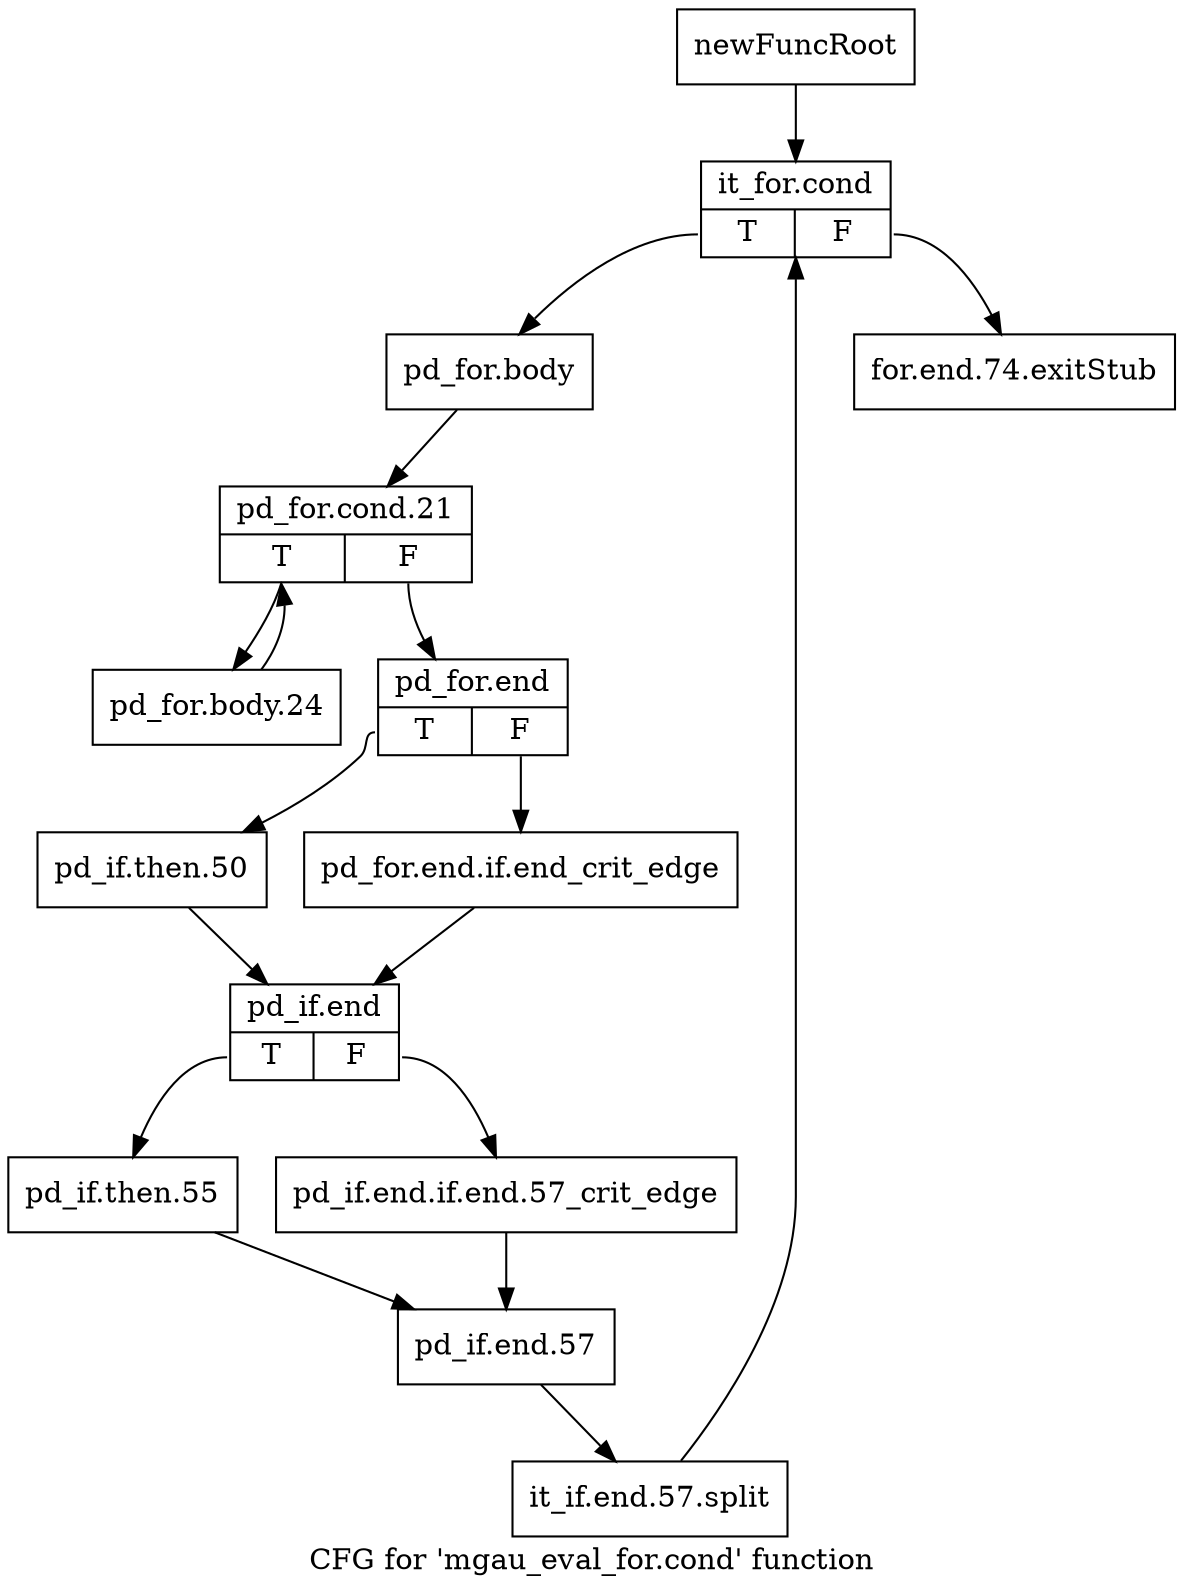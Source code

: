 digraph "CFG for 'mgau_eval_for.cond' function" {
	label="CFG for 'mgau_eval_for.cond' function";

	Node0x1160b90 [shape=record,label="{newFuncRoot}"];
	Node0x1160b90 -> Node0x1160c30;
	Node0x1160be0 [shape=record,label="{for.end.74.exitStub}"];
	Node0x1160c30 [shape=record,label="{it_for.cond|{<s0>T|<s1>F}}"];
	Node0x1160c30:s0 -> Node0x1160c80;
	Node0x1160c30:s1 -> Node0x1160be0;
	Node0x1160c80 [shape=record,label="{pd_for.body}"];
	Node0x1160c80 -> Node0x1160cd0;
	Node0x1160cd0 [shape=record,label="{pd_for.cond.21|{<s0>T|<s1>F}}"];
	Node0x1160cd0:s0 -> Node0x1160f50;
	Node0x1160cd0:s1 -> Node0x1160d20;
	Node0x1160d20 [shape=record,label="{pd_for.end|{<s0>T|<s1>F}}"];
	Node0x1160d20:s0 -> Node0x1160dc0;
	Node0x1160d20:s1 -> Node0x1160d70;
	Node0x1160d70 [shape=record,label="{pd_for.end.if.end_crit_edge}"];
	Node0x1160d70 -> Node0x1160e10;
	Node0x1160dc0 [shape=record,label="{pd_if.then.50}"];
	Node0x1160dc0 -> Node0x1160e10;
	Node0x1160e10 [shape=record,label="{pd_if.end|{<s0>T|<s1>F}}"];
	Node0x1160e10:s0 -> Node0x1160eb0;
	Node0x1160e10:s1 -> Node0x1160e60;
	Node0x1160e60 [shape=record,label="{pd_if.end.if.end.57_crit_edge}"];
	Node0x1160e60 -> Node0x1160f00;
	Node0x1160eb0 [shape=record,label="{pd_if.then.55}"];
	Node0x1160eb0 -> Node0x1160f00;
	Node0x1160f00 [shape=record,label="{pd_if.end.57}"];
	Node0x1160f00 -> Node0x154af00;
	Node0x154af00 [shape=record,label="{it_if.end.57.split}"];
	Node0x154af00 -> Node0x1160c30;
	Node0x1160f50 [shape=record,label="{pd_for.body.24}"];
	Node0x1160f50 -> Node0x1160cd0;
}
